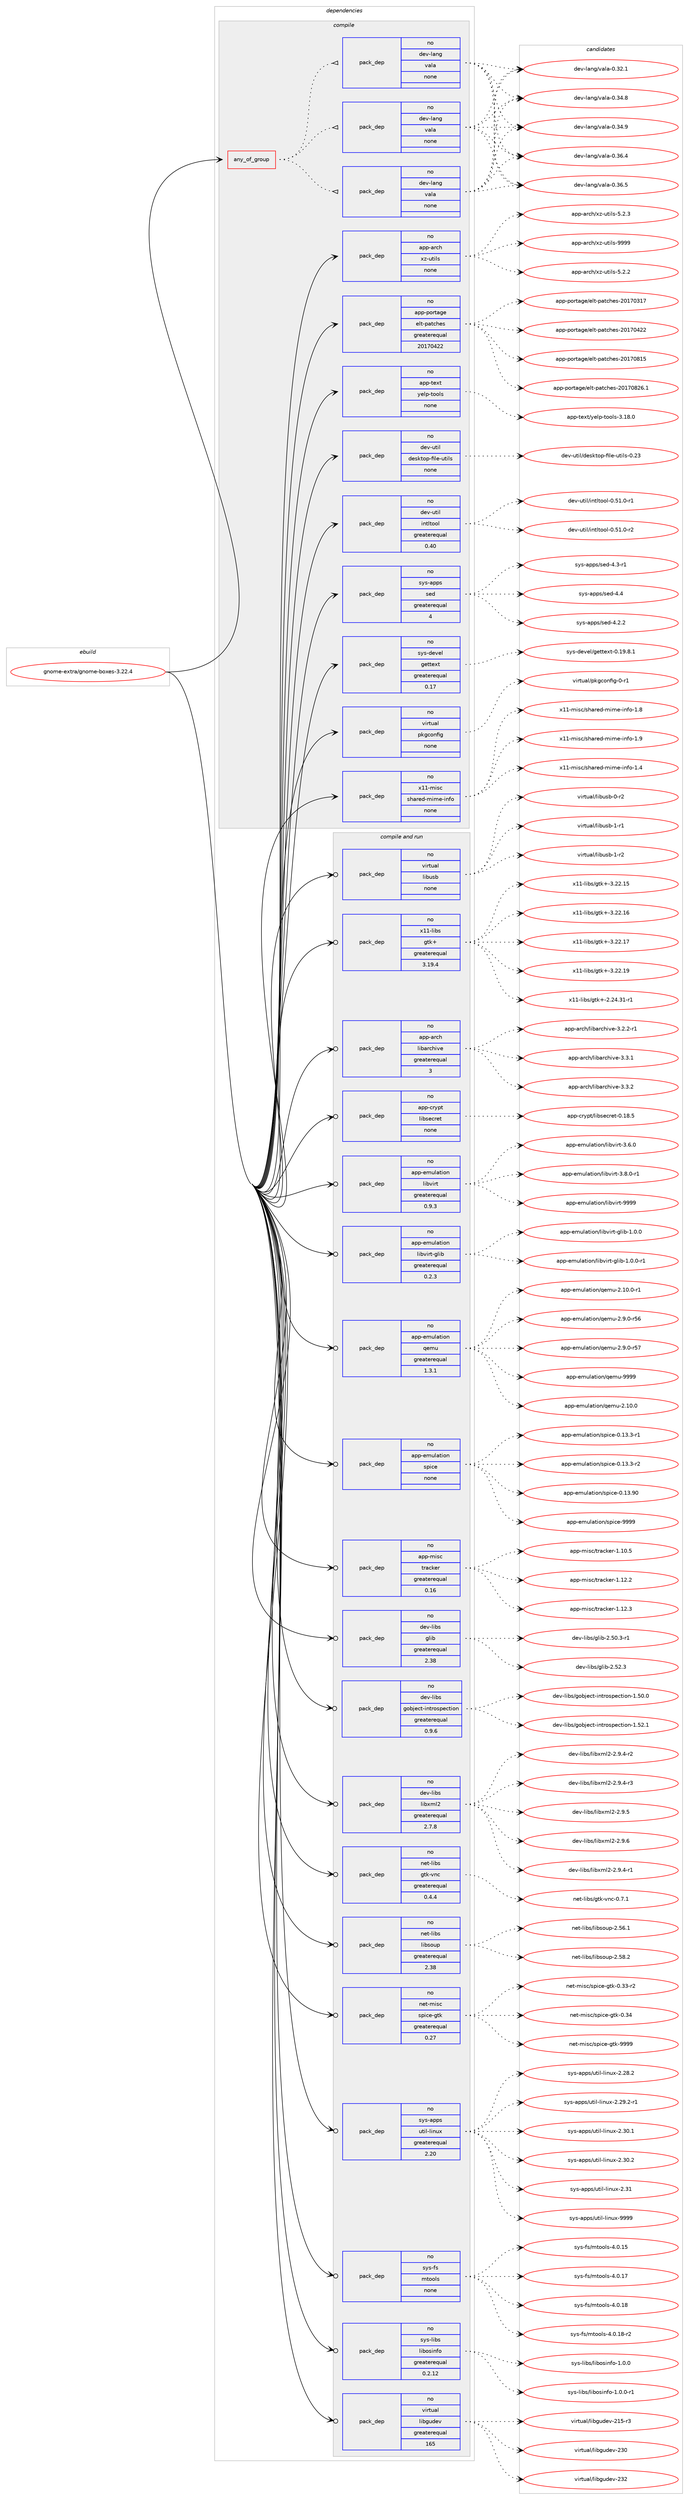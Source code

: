 digraph prolog {

# *************
# Graph options
# *************

newrank=true;
concentrate=true;
compound=true;
graph [rankdir=LR,fontname=Helvetica,fontsize=10,ranksep=1.5];#, ranksep=2.5, nodesep=0.2];
edge  [arrowhead=vee];
node  [fontname=Helvetica,fontsize=10];

# **********
# The ebuild
# **********

subgraph cluster_leftcol {
color=gray;
rank=same;
label=<<i>ebuild</i>>;
id [label="gnome-extra/gnome-boxes-3.22.4", color=red, width=4, href="../gnome-extra/gnome-boxes-3.22.4.svg"];
}

# ****************
# The dependencies
# ****************

subgraph cluster_midcol {
color=gray;
label=<<i>dependencies</i>>;
subgraph cluster_compile {
fillcolor="#eeeeee";
style=filled;
label=<<i>compile</i>>;
subgraph any4831 {
dependency310145 [label=<<TABLE BORDER="0" CELLBORDER="1" CELLSPACING="0" CELLPADDING="4"><TR><TD CELLPADDING="10">any_of_group</TD></TR></TABLE>>, shape=none, color=red];subgraph pack223341 {
dependency310146 [label=<<TABLE BORDER="0" CELLBORDER="1" CELLSPACING="0" CELLPADDING="4" WIDTH="220"><TR><TD ROWSPAN="6" CELLPADDING="30">pack_dep</TD></TR><TR><TD WIDTH="110">no</TD></TR><TR><TD>dev-lang</TD></TR><TR><TD>vala</TD></TR><TR><TD>none</TD></TR><TR><TD></TD></TR></TABLE>>, shape=none, color=blue];
}
dependency310145:e -> dependency310146:w [weight=20,style="dotted",arrowhead="oinv"];
subgraph pack223342 {
dependency310147 [label=<<TABLE BORDER="0" CELLBORDER="1" CELLSPACING="0" CELLPADDING="4" WIDTH="220"><TR><TD ROWSPAN="6" CELLPADDING="30">pack_dep</TD></TR><TR><TD WIDTH="110">no</TD></TR><TR><TD>dev-lang</TD></TR><TR><TD>vala</TD></TR><TR><TD>none</TD></TR><TR><TD></TD></TR></TABLE>>, shape=none, color=blue];
}
dependency310145:e -> dependency310147:w [weight=20,style="dotted",arrowhead="oinv"];
subgraph pack223343 {
dependency310148 [label=<<TABLE BORDER="0" CELLBORDER="1" CELLSPACING="0" CELLPADDING="4" WIDTH="220"><TR><TD ROWSPAN="6" CELLPADDING="30">pack_dep</TD></TR><TR><TD WIDTH="110">no</TD></TR><TR><TD>dev-lang</TD></TR><TR><TD>vala</TD></TR><TR><TD>none</TD></TR><TR><TD></TD></TR></TABLE>>, shape=none, color=blue];
}
dependency310145:e -> dependency310148:w [weight=20,style="dotted",arrowhead="oinv"];
}
id:e -> dependency310145:w [weight=20,style="solid",arrowhead="vee"];
subgraph pack223344 {
dependency310149 [label=<<TABLE BORDER="0" CELLBORDER="1" CELLSPACING="0" CELLPADDING="4" WIDTH="220"><TR><TD ROWSPAN="6" CELLPADDING="30">pack_dep</TD></TR><TR><TD WIDTH="110">no</TD></TR><TR><TD>app-arch</TD></TR><TR><TD>xz-utils</TD></TR><TR><TD>none</TD></TR><TR><TD></TD></TR></TABLE>>, shape=none, color=blue];
}
id:e -> dependency310149:w [weight=20,style="solid",arrowhead="vee"];
subgraph pack223345 {
dependency310150 [label=<<TABLE BORDER="0" CELLBORDER="1" CELLSPACING="0" CELLPADDING="4" WIDTH="220"><TR><TD ROWSPAN="6" CELLPADDING="30">pack_dep</TD></TR><TR><TD WIDTH="110">no</TD></TR><TR><TD>app-portage</TD></TR><TR><TD>elt-patches</TD></TR><TR><TD>greaterequal</TD></TR><TR><TD>20170422</TD></TR></TABLE>>, shape=none, color=blue];
}
id:e -> dependency310150:w [weight=20,style="solid",arrowhead="vee"];
subgraph pack223346 {
dependency310151 [label=<<TABLE BORDER="0" CELLBORDER="1" CELLSPACING="0" CELLPADDING="4" WIDTH="220"><TR><TD ROWSPAN="6" CELLPADDING="30">pack_dep</TD></TR><TR><TD WIDTH="110">no</TD></TR><TR><TD>app-text</TD></TR><TR><TD>yelp-tools</TD></TR><TR><TD>none</TD></TR><TR><TD></TD></TR></TABLE>>, shape=none, color=blue];
}
id:e -> dependency310151:w [weight=20,style="solid",arrowhead="vee"];
subgraph pack223347 {
dependency310152 [label=<<TABLE BORDER="0" CELLBORDER="1" CELLSPACING="0" CELLPADDING="4" WIDTH="220"><TR><TD ROWSPAN="6" CELLPADDING="30">pack_dep</TD></TR><TR><TD WIDTH="110">no</TD></TR><TR><TD>dev-util</TD></TR><TR><TD>desktop-file-utils</TD></TR><TR><TD>none</TD></TR><TR><TD></TD></TR></TABLE>>, shape=none, color=blue];
}
id:e -> dependency310152:w [weight=20,style="solid",arrowhead="vee"];
subgraph pack223348 {
dependency310153 [label=<<TABLE BORDER="0" CELLBORDER="1" CELLSPACING="0" CELLPADDING="4" WIDTH="220"><TR><TD ROWSPAN="6" CELLPADDING="30">pack_dep</TD></TR><TR><TD WIDTH="110">no</TD></TR><TR><TD>dev-util</TD></TR><TR><TD>intltool</TD></TR><TR><TD>greaterequal</TD></TR><TR><TD>0.40</TD></TR></TABLE>>, shape=none, color=blue];
}
id:e -> dependency310153:w [weight=20,style="solid",arrowhead="vee"];
subgraph pack223349 {
dependency310154 [label=<<TABLE BORDER="0" CELLBORDER="1" CELLSPACING="0" CELLPADDING="4" WIDTH="220"><TR><TD ROWSPAN="6" CELLPADDING="30">pack_dep</TD></TR><TR><TD WIDTH="110">no</TD></TR><TR><TD>sys-apps</TD></TR><TR><TD>sed</TD></TR><TR><TD>greaterequal</TD></TR><TR><TD>4</TD></TR></TABLE>>, shape=none, color=blue];
}
id:e -> dependency310154:w [weight=20,style="solid",arrowhead="vee"];
subgraph pack223350 {
dependency310155 [label=<<TABLE BORDER="0" CELLBORDER="1" CELLSPACING="0" CELLPADDING="4" WIDTH="220"><TR><TD ROWSPAN="6" CELLPADDING="30">pack_dep</TD></TR><TR><TD WIDTH="110">no</TD></TR><TR><TD>sys-devel</TD></TR><TR><TD>gettext</TD></TR><TR><TD>greaterequal</TD></TR><TR><TD>0.17</TD></TR></TABLE>>, shape=none, color=blue];
}
id:e -> dependency310155:w [weight=20,style="solid",arrowhead="vee"];
subgraph pack223351 {
dependency310156 [label=<<TABLE BORDER="0" CELLBORDER="1" CELLSPACING="0" CELLPADDING="4" WIDTH="220"><TR><TD ROWSPAN="6" CELLPADDING="30">pack_dep</TD></TR><TR><TD WIDTH="110">no</TD></TR><TR><TD>virtual</TD></TR><TR><TD>pkgconfig</TD></TR><TR><TD>none</TD></TR><TR><TD></TD></TR></TABLE>>, shape=none, color=blue];
}
id:e -> dependency310156:w [weight=20,style="solid",arrowhead="vee"];
subgraph pack223352 {
dependency310157 [label=<<TABLE BORDER="0" CELLBORDER="1" CELLSPACING="0" CELLPADDING="4" WIDTH="220"><TR><TD ROWSPAN="6" CELLPADDING="30">pack_dep</TD></TR><TR><TD WIDTH="110">no</TD></TR><TR><TD>x11-misc</TD></TR><TR><TD>shared-mime-info</TD></TR><TR><TD>none</TD></TR><TR><TD></TD></TR></TABLE>>, shape=none, color=blue];
}
id:e -> dependency310157:w [weight=20,style="solid",arrowhead="vee"];
}
subgraph cluster_compileandrun {
fillcolor="#eeeeee";
style=filled;
label=<<i>compile and run</i>>;
subgraph pack223353 {
dependency310158 [label=<<TABLE BORDER="0" CELLBORDER="1" CELLSPACING="0" CELLPADDING="4" WIDTH="220"><TR><TD ROWSPAN="6" CELLPADDING="30">pack_dep</TD></TR><TR><TD WIDTH="110">no</TD></TR><TR><TD>app-arch</TD></TR><TR><TD>libarchive</TD></TR><TR><TD>greaterequal</TD></TR><TR><TD>3</TD></TR></TABLE>>, shape=none, color=blue];
}
id:e -> dependency310158:w [weight=20,style="solid",arrowhead="odotvee"];
subgraph pack223354 {
dependency310159 [label=<<TABLE BORDER="0" CELLBORDER="1" CELLSPACING="0" CELLPADDING="4" WIDTH="220"><TR><TD ROWSPAN="6" CELLPADDING="30">pack_dep</TD></TR><TR><TD WIDTH="110">no</TD></TR><TR><TD>app-crypt</TD></TR><TR><TD>libsecret</TD></TR><TR><TD>none</TD></TR><TR><TD></TD></TR></TABLE>>, shape=none, color=blue];
}
id:e -> dependency310159:w [weight=20,style="solid",arrowhead="odotvee"];
subgraph pack223355 {
dependency310160 [label=<<TABLE BORDER="0" CELLBORDER="1" CELLSPACING="0" CELLPADDING="4" WIDTH="220"><TR><TD ROWSPAN="6" CELLPADDING="30">pack_dep</TD></TR><TR><TD WIDTH="110">no</TD></TR><TR><TD>app-emulation</TD></TR><TR><TD>libvirt</TD></TR><TR><TD>greaterequal</TD></TR><TR><TD>0.9.3</TD></TR></TABLE>>, shape=none, color=blue];
}
id:e -> dependency310160:w [weight=20,style="solid",arrowhead="odotvee"];
subgraph pack223356 {
dependency310161 [label=<<TABLE BORDER="0" CELLBORDER="1" CELLSPACING="0" CELLPADDING="4" WIDTH="220"><TR><TD ROWSPAN="6" CELLPADDING="30">pack_dep</TD></TR><TR><TD WIDTH="110">no</TD></TR><TR><TD>app-emulation</TD></TR><TR><TD>libvirt-glib</TD></TR><TR><TD>greaterequal</TD></TR><TR><TD>0.2.3</TD></TR></TABLE>>, shape=none, color=blue];
}
id:e -> dependency310161:w [weight=20,style="solid",arrowhead="odotvee"];
subgraph pack223357 {
dependency310162 [label=<<TABLE BORDER="0" CELLBORDER="1" CELLSPACING="0" CELLPADDING="4" WIDTH="220"><TR><TD ROWSPAN="6" CELLPADDING="30">pack_dep</TD></TR><TR><TD WIDTH="110">no</TD></TR><TR><TD>app-emulation</TD></TR><TR><TD>qemu</TD></TR><TR><TD>greaterequal</TD></TR><TR><TD>1.3.1</TD></TR></TABLE>>, shape=none, color=blue];
}
id:e -> dependency310162:w [weight=20,style="solid",arrowhead="odotvee"];
subgraph pack223358 {
dependency310163 [label=<<TABLE BORDER="0" CELLBORDER="1" CELLSPACING="0" CELLPADDING="4" WIDTH="220"><TR><TD ROWSPAN="6" CELLPADDING="30">pack_dep</TD></TR><TR><TD WIDTH="110">no</TD></TR><TR><TD>app-emulation</TD></TR><TR><TD>spice</TD></TR><TR><TD>none</TD></TR><TR><TD></TD></TR></TABLE>>, shape=none, color=blue];
}
id:e -> dependency310163:w [weight=20,style="solid",arrowhead="odotvee"];
subgraph pack223359 {
dependency310164 [label=<<TABLE BORDER="0" CELLBORDER="1" CELLSPACING="0" CELLPADDING="4" WIDTH="220"><TR><TD ROWSPAN="6" CELLPADDING="30">pack_dep</TD></TR><TR><TD WIDTH="110">no</TD></TR><TR><TD>app-misc</TD></TR><TR><TD>tracker</TD></TR><TR><TD>greaterequal</TD></TR><TR><TD>0.16</TD></TR></TABLE>>, shape=none, color=blue];
}
id:e -> dependency310164:w [weight=20,style="solid",arrowhead="odotvee"];
subgraph pack223360 {
dependency310165 [label=<<TABLE BORDER="0" CELLBORDER="1" CELLSPACING="0" CELLPADDING="4" WIDTH="220"><TR><TD ROWSPAN="6" CELLPADDING="30">pack_dep</TD></TR><TR><TD WIDTH="110">no</TD></TR><TR><TD>dev-libs</TD></TR><TR><TD>glib</TD></TR><TR><TD>greaterequal</TD></TR><TR><TD>2.38</TD></TR></TABLE>>, shape=none, color=blue];
}
id:e -> dependency310165:w [weight=20,style="solid",arrowhead="odotvee"];
subgraph pack223361 {
dependency310166 [label=<<TABLE BORDER="0" CELLBORDER="1" CELLSPACING="0" CELLPADDING="4" WIDTH="220"><TR><TD ROWSPAN="6" CELLPADDING="30">pack_dep</TD></TR><TR><TD WIDTH="110">no</TD></TR><TR><TD>dev-libs</TD></TR><TR><TD>gobject-introspection</TD></TR><TR><TD>greaterequal</TD></TR><TR><TD>0.9.6</TD></TR></TABLE>>, shape=none, color=blue];
}
id:e -> dependency310166:w [weight=20,style="solid",arrowhead="odotvee"];
subgraph pack223362 {
dependency310167 [label=<<TABLE BORDER="0" CELLBORDER="1" CELLSPACING="0" CELLPADDING="4" WIDTH="220"><TR><TD ROWSPAN="6" CELLPADDING="30">pack_dep</TD></TR><TR><TD WIDTH="110">no</TD></TR><TR><TD>dev-libs</TD></TR><TR><TD>libxml2</TD></TR><TR><TD>greaterequal</TD></TR><TR><TD>2.7.8</TD></TR></TABLE>>, shape=none, color=blue];
}
id:e -> dependency310167:w [weight=20,style="solid",arrowhead="odotvee"];
subgraph pack223363 {
dependency310168 [label=<<TABLE BORDER="0" CELLBORDER="1" CELLSPACING="0" CELLPADDING="4" WIDTH="220"><TR><TD ROWSPAN="6" CELLPADDING="30">pack_dep</TD></TR><TR><TD WIDTH="110">no</TD></TR><TR><TD>net-libs</TD></TR><TR><TD>gtk-vnc</TD></TR><TR><TD>greaterequal</TD></TR><TR><TD>0.4.4</TD></TR></TABLE>>, shape=none, color=blue];
}
id:e -> dependency310168:w [weight=20,style="solid",arrowhead="odotvee"];
subgraph pack223364 {
dependency310169 [label=<<TABLE BORDER="0" CELLBORDER="1" CELLSPACING="0" CELLPADDING="4" WIDTH="220"><TR><TD ROWSPAN="6" CELLPADDING="30">pack_dep</TD></TR><TR><TD WIDTH="110">no</TD></TR><TR><TD>net-libs</TD></TR><TR><TD>libsoup</TD></TR><TR><TD>greaterequal</TD></TR><TR><TD>2.38</TD></TR></TABLE>>, shape=none, color=blue];
}
id:e -> dependency310169:w [weight=20,style="solid",arrowhead="odotvee"];
subgraph pack223365 {
dependency310170 [label=<<TABLE BORDER="0" CELLBORDER="1" CELLSPACING="0" CELLPADDING="4" WIDTH="220"><TR><TD ROWSPAN="6" CELLPADDING="30">pack_dep</TD></TR><TR><TD WIDTH="110">no</TD></TR><TR><TD>net-misc</TD></TR><TR><TD>spice-gtk</TD></TR><TR><TD>greaterequal</TD></TR><TR><TD>0.27</TD></TR></TABLE>>, shape=none, color=blue];
}
id:e -> dependency310170:w [weight=20,style="solid",arrowhead="odotvee"];
subgraph pack223366 {
dependency310171 [label=<<TABLE BORDER="0" CELLBORDER="1" CELLSPACING="0" CELLPADDING="4" WIDTH="220"><TR><TD ROWSPAN="6" CELLPADDING="30">pack_dep</TD></TR><TR><TD WIDTH="110">no</TD></TR><TR><TD>sys-apps</TD></TR><TR><TD>util-linux</TD></TR><TR><TD>greaterequal</TD></TR><TR><TD>2.20</TD></TR></TABLE>>, shape=none, color=blue];
}
id:e -> dependency310171:w [weight=20,style="solid",arrowhead="odotvee"];
subgraph pack223367 {
dependency310172 [label=<<TABLE BORDER="0" CELLBORDER="1" CELLSPACING="0" CELLPADDING="4" WIDTH="220"><TR><TD ROWSPAN="6" CELLPADDING="30">pack_dep</TD></TR><TR><TD WIDTH="110">no</TD></TR><TR><TD>sys-fs</TD></TR><TR><TD>mtools</TD></TR><TR><TD>none</TD></TR><TR><TD></TD></TR></TABLE>>, shape=none, color=blue];
}
id:e -> dependency310172:w [weight=20,style="solid",arrowhead="odotvee"];
subgraph pack223368 {
dependency310173 [label=<<TABLE BORDER="0" CELLBORDER="1" CELLSPACING="0" CELLPADDING="4" WIDTH="220"><TR><TD ROWSPAN="6" CELLPADDING="30">pack_dep</TD></TR><TR><TD WIDTH="110">no</TD></TR><TR><TD>sys-libs</TD></TR><TR><TD>libosinfo</TD></TR><TR><TD>greaterequal</TD></TR><TR><TD>0.2.12</TD></TR></TABLE>>, shape=none, color=blue];
}
id:e -> dependency310173:w [weight=20,style="solid",arrowhead="odotvee"];
subgraph pack223369 {
dependency310174 [label=<<TABLE BORDER="0" CELLBORDER="1" CELLSPACING="0" CELLPADDING="4" WIDTH="220"><TR><TD ROWSPAN="6" CELLPADDING="30">pack_dep</TD></TR><TR><TD WIDTH="110">no</TD></TR><TR><TD>virtual</TD></TR><TR><TD>libgudev</TD></TR><TR><TD>greaterequal</TD></TR><TR><TD>165</TD></TR></TABLE>>, shape=none, color=blue];
}
id:e -> dependency310174:w [weight=20,style="solid",arrowhead="odotvee"];
subgraph pack223370 {
dependency310175 [label=<<TABLE BORDER="0" CELLBORDER="1" CELLSPACING="0" CELLPADDING="4" WIDTH="220"><TR><TD ROWSPAN="6" CELLPADDING="30">pack_dep</TD></TR><TR><TD WIDTH="110">no</TD></TR><TR><TD>virtual</TD></TR><TR><TD>libusb</TD></TR><TR><TD>none</TD></TR><TR><TD></TD></TR></TABLE>>, shape=none, color=blue];
}
id:e -> dependency310175:w [weight=20,style="solid",arrowhead="odotvee"];
subgraph pack223371 {
dependency310176 [label=<<TABLE BORDER="0" CELLBORDER="1" CELLSPACING="0" CELLPADDING="4" WIDTH="220"><TR><TD ROWSPAN="6" CELLPADDING="30">pack_dep</TD></TR><TR><TD WIDTH="110">no</TD></TR><TR><TD>x11-libs</TD></TR><TR><TD>gtk+</TD></TR><TR><TD>greaterequal</TD></TR><TR><TD>3.19.4</TD></TR></TABLE>>, shape=none, color=blue];
}
id:e -> dependency310176:w [weight=20,style="solid",arrowhead="odotvee"];
}
subgraph cluster_run {
fillcolor="#eeeeee";
style=filled;
label=<<i>run</i>>;
}
}

# **************
# The candidates
# **************

subgraph cluster_choices {
rank=same;
color=gray;
label=<<i>candidates</i>>;

subgraph choice223341 {
color=black;
nodesep=1;
choice100101118451089711010347118971089745484651504649 [label="dev-lang/vala-0.32.1", color=red, width=4,href="../dev-lang/vala-0.32.1.svg"];
choice100101118451089711010347118971089745484651524656 [label="dev-lang/vala-0.34.8", color=red, width=4,href="../dev-lang/vala-0.34.8.svg"];
choice100101118451089711010347118971089745484651524657 [label="dev-lang/vala-0.34.9", color=red, width=4,href="../dev-lang/vala-0.34.9.svg"];
choice100101118451089711010347118971089745484651544652 [label="dev-lang/vala-0.36.4", color=red, width=4,href="../dev-lang/vala-0.36.4.svg"];
choice100101118451089711010347118971089745484651544653 [label="dev-lang/vala-0.36.5", color=red, width=4,href="../dev-lang/vala-0.36.5.svg"];
dependency310146:e -> choice100101118451089711010347118971089745484651504649:w [style=dotted,weight="100"];
dependency310146:e -> choice100101118451089711010347118971089745484651524656:w [style=dotted,weight="100"];
dependency310146:e -> choice100101118451089711010347118971089745484651524657:w [style=dotted,weight="100"];
dependency310146:e -> choice100101118451089711010347118971089745484651544652:w [style=dotted,weight="100"];
dependency310146:e -> choice100101118451089711010347118971089745484651544653:w [style=dotted,weight="100"];
}
subgraph choice223342 {
color=black;
nodesep=1;
choice100101118451089711010347118971089745484651504649 [label="dev-lang/vala-0.32.1", color=red, width=4,href="../dev-lang/vala-0.32.1.svg"];
choice100101118451089711010347118971089745484651524656 [label="dev-lang/vala-0.34.8", color=red, width=4,href="../dev-lang/vala-0.34.8.svg"];
choice100101118451089711010347118971089745484651524657 [label="dev-lang/vala-0.34.9", color=red, width=4,href="../dev-lang/vala-0.34.9.svg"];
choice100101118451089711010347118971089745484651544652 [label="dev-lang/vala-0.36.4", color=red, width=4,href="../dev-lang/vala-0.36.4.svg"];
choice100101118451089711010347118971089745484651544653 [label="dev-lang/vala-0.36.5", color=red, width=4,href="../dev-lang/vala-0.36.5.svg"];
dependency310147:e -> choice100101118451089711010347118971089745484651504649:w [style=dotted,weight="100"];
dependency310147:e -> choice100101118451089711010347118971089745484651524656:w [style=dotted,weight="100"];
dependency310147:e -> choice100101118451089711010347118971089745484651524657:w [style=dotted,weight="100"];
dependency310147:e -> choice100101118451089711010347118971089745484651544652:w [style=dotted,weight="100"];
dependency310147:e -> choice100101118451089711010347118971089745484651544653:w [style=dotted,weight="100"];
}
subgraph choice223343 {
color=black;
nodesep=1;
choice100101118451089711010347118971089745484651504649 [label="dev-lang/vala-0.32.1", color=red, width=4,href="../dev-lang/vala-0.32.1.svg"];
choice100101118451089711010347118971089745484651524656 [label="dev-lang/vala-0.34.8", color=red, width=4,href="../dev-lang/vala-0.34.8.svg"];
choice100101118451089711010347118971089745484651524657 [label="dev-lang/vala-0.34.9", color=red, width=4,href="../dev-lang/vala-0.34.9.svg"];
choice100101118451089711010347118971089745484651544652 [label="dev-lang/vala-0.36.4", color=red, width=4,href="../dev-lang/vala-0.36.4.svg"];
choice100101118451089711010347118971089745484651544653 [label="dev-lang/vala-0.36.5", color=red, width=4,href="../dev-lang/vala-0.36.5.svg"];
dependency310148:e -> choice100101118451089711010347118971089745484651504649:w [style=dotted,weight="100"];
dependency310148:e -> choice100101118451089711010347118971089745484651524656:w [style=dotted,weight="100"];
dependency310148:e -> choice100101118451089711010347118971089745484651524657:w [style=dotted,weight="100"];
dependency310148:e -> choice100101118451089711010347118971089745484651544652:w [style=dotted,weight="100"];
dependency310148:e -> choice100101118451089711010347118971089745484651544653:w [style=dotted,weight="100"];
}
subgraph choice223344 {
color=black;
nodesep=1;
choice971121124597114991044712012245117116105108115455346504650 [label="app-arch/xz-utils-5.2.2", color=red, width=4,href="../app-arch/xz-utils-5.2.2.svg"];
choice971121124597114991044712012245117116105108115455346504651 [label="app-arch/xz-utils-5.2.3", color=red, width=4,href="../app-arch/xz-utils-5.2.3.svg"];
choice9711211245971149910447120122451171161051081154557575757 [label="app-arch/xz-utils-9999", color=red, width=4,href="../app-arch/xz-utils-9999.svg"];
dependency310149:e -> choice971121124597114991044712012245117116105108115455346504650:w [style=dotted,weight="100"];
dependency310149:e -> choice971121124597114991044712012245117116105108115455346504651:w [style=dotted,weight="100"];
dependency310149:e -> choice9711211245971149910447120122451171161051081154557575757:w [style=dotted,weight="100"];
}
subgraph choice223345 {
color=black;
nodesep=1;
choice97112112451121111141169710310147101108116451129711699104101115455048495548514955 [label="app-portage/elt-patches-20170317", color=red, width=4,href="../app-portage/elt-patches-20170317.svg"];
choice97112112451121111141169710310147101108116451129711699104101115455048495548525050 [label="app-portage/elt-patches-20170422", color=red, width=4,href="../app-portage/elt-patches-20170422.svg"];
choice97112112451121111141169710310147101108116451129711699104101115455048495548564953 [label="app-portage/elt-patches-20170815", color=red, width=4,href="../app-portage/elt-patches-20170815.svg"];
choice971121124511211111411697103101471011081164511297116991041011154550484955485650544649 [label="app-portage/elt-patches-20170826.1", color=red, width=4,href="../app-portage/elt-patches-20170826.1.svg"];
dependency310150:e -> choice97112112451121111141169710310147101108116451129711699104101115455048495548514955:w [style=dotted,weight="100"];
dependency310150:e -> choice97112112451121111141169710310147101108116451129711699104101115455048495548525050:w [style=dotted,weight="100"];
dependency310150:e -> choice97112112451121111141169710310147101108116451129711699104101115455048495548564953:w [style=dotted,weight="100"];
dependency310150:e -> choice971121124511211111411697103101471011081164511297116991041011154550484955485650544649:w [style=dotted,weight="100"];
}
subgraph choice223346 {
color=black;
nodesep=1;
choice9711211245116101120116471211011081124511611111110811545514649564648 [label="app-text/yelp-tools-3.18.0", color=red, width=4,href="../app-text/yelp-tools-3.18.0.svg"];
dependency310151:e -> choice9711211245116101120116471211011081124511611111110811545514649564648:w [style=dotted,weight="100"];
}
subgraph choice223347 {
color=black;
nodesep=1;
choice100101118451171161051084710010111510711611111245102105108101451171161051081154548465051 [label="dev-util/desktop-file-utils-0.23", color=red, width=4,href="../dev-util/desktop-file-utils-0.23.svg"];
dependency310152:e -> choice100101118451171161051084710010111510711611111245102105108101451171161051081154548465051:w [style=dotted,weight="100"];
}
subgraph choice223348 {
color=black;
nodesep=1;
choice1001011184511711610510847105110116108116111111108454846534946484511449 [label="dev-util/intltool-0.51.0-r1", color=red, width=4,href="../dev-util/intltool-0.51.0-r1.svg"];
choice1001011184511711610510847105110116108116111111108454846534946484511450 [label="dev-util/intltool-0.51.0-r2", color=red, width=4,href="../dev-util/intltool-0.51.0-r2.svg"];
dependency310153:e -> choice1001011184511711610510847105110116108116111111108454846534946484511449:w [style=dotted,weight="100"];
dependency310153:e -> choice1001011184511711610510847105110116108116111111108454846534946484511450:w [style=dotted,weight="100"];
}
subgraph choice223349 {
color=black;
nodesep=1;
choice115121115459711211211547115101100455246504650 [label="sys-apps/sed-4.2.2", color=red, width=4,href="../sys-apps/sed-4.2.2.svg"];
choice115121115459711211211547115101100455246514511449 [label="sys-apps/sed-4.3-r1", color=red, width=4,href="../sys-apps/sed-4.3-r1.svg"];
choice11512111545971121121154711510110045524652 [label="sys-apps/sed-4.4", color=red, width=4,href="../sys-apps/sed-4.4.svg"];
dependency310154:e -> choice115121115459711211211547115101100455246504650:w [style=dotted,weight="100"];
dependency310154:e -> choice115121115459711211211547115101100455246514511449:w [style=dotted,weight="100"];
dependency310154:e -> choice11512111545971121121154711510110045524652:w [style=dotted,weight="100"];
}
subgraph choice223350 {
color=black;
nodesep=1;
choice1151211154510010111810110847103101116116101120116454846495746564649 [label="sys-devel/gettext-0.19.8.1", color=red, width=4,href="../sys-devel/gettext-0.19.8.1.svg"];
dependency310155:e -> choice1151211154510010111810110847103101116116101120116454846495746564649:w [style=dotted,weight="100"];
}
subgraph choice223351 {
color=black;
nodesep=1;
choice11810511411611797108471121071039911111010210510345484511449 [label="virtual/pkgconfig-0-r1", color=red, width=4,href="../virtual/pkgconfig-0-r1.svg"];
dependency310156:e -> choice11810511411611797108471121071039911111010210510345484511449:w [style=dotted,weight="100"];
}
subgraph choice223352 {
color=black;
nodesep=1;
choice120494945109105115994711510497114101100451091051091014510511010211145494652 [label="x11-misc/shared-mime-info-1.4", color=red, width=4,href="../x11-misc/shared-mime-info-1.4.svg"];
choice120494945109105115994711510497114101100451091051091014510511010211145494656 [label="x11-misc/shared-mime-info-1.8", color=red, width=4,href="../x11-misc/shared-mime-info-1.8.svg"];
choice120494945109105115994711510497114101100451091051091014510511010211145494657 [label="x11-misc/shared-mime-info-1.9", color=red, width=4,href="../x11-misc/shared-mime-info-1.9.svg"];
dependency310157:e -> choice120494945109105115994711510497114101100451091051091014510511010211145494652:w [style=dotted,weight="100"];
dependency310157:e -> choice120494945109105115994711510497114101100451091051091014510511010211145494656:w [style=dotted,weight="100"];
dependency310157:e -> choice120494945109105115994711510497114101100451091051091014510511010211145494657:w [style=dotted,weight="100"];
}
subgraph choice223353 {
color=black;
nodesep=1;
choice97112112459711499104471081059897114991041051181014551465046504511449 [label="app-arch/libarchive-3.2.2-r1", color=red, width=4,href="../app-arch/libarchive-3.2.2-r1.svg"];
choice9711211245971149910447108105989711499104105118101455146514649 [label="app-arch/libarchive-3.3.1", color=red, width=4,href="../app-arch/libarchive-3.3.1.svg"];
choice9711211245971149910447108105989711499104105118101455146514650 [label="app-arch/libarchive-3.3.2", color=red, width=4,href="../app-arch/libarchive-3.3.2.svg"];
dependency310158:e -> choice97112112459711499104471081059897114991041051181014551465046504511449:w [style=dotted,weight="100"];
dependency310158:e -> choice9711211245971149910447108105989711499104105118101455146514649:w [style=dotted,weight="100"];
dependency310158:e -> choice9711211245971149910447108105989711499104105118101455146514650:w [style=dotted,weight="100"];
}
subgraph choice223354 {
color=black;
nodesep=1;
choice97112112459911412111211647108105981151019911410111645484649564653 [label="app-crypt/libsecret-0.18.5", color=red, width=4,href="../app-crypt/libsecret-0.18.5.svg"];
dependency310159:e -> choice97112112459911412111211647108105981151019911410111645484649564653:w [style=dotted,weight="100"];
}
subgraph choice223355 {
color=black;
nodesep=1;
choice9711211245101109117108971161051111104710810598118105114116455146544648 [label="app-emulation/libvirt-3.6.0", color=red, width=4,href="../app-emulation/libvirt-3.6.0.svg"];
choice97112112451011091171089711610511111047108105981181051141164551465646484511449 [label="app-emulation/libvirt-3.8.0-r1", color=red, width=4,href="../app-emulation/libvirt-3.8.0-r1.svg"];
choice97112112451011091171089711610511111047108105981181051141164557575757 [label="app-emulation/libvirt-9999", color=red, width=4,href="../app-emulation/libvirt-9999.svg"];
dependency310160:e -> choice9711211245101109117108971161051111104710810598118105114116455146544648:w [style=dotted,weight="100"];
dependency310160:e -> choice97112112451011091171089711610511111047108105981181051141164551465646484511449:w [style=dotted,weight="100"];
dependency310160:e -> choice97112112451011091171089711610511111047108105981181051141164557575757:w [style=dotted,weight="100"];
}
subgraph choice223356 {
color=black;
nodesep=1;
choice97112112451011091171089711610511111047108105981181051141164510310810598454946484648 [label="app-emulation/libvirt-glib-1.0.0", color=red, width=4,href="../app-emulation/libvirt-glib-1.0.0.svg"];
choice971121124510110911710897116105111110471081059811810511411645103108105984549464846484511449 [label="app-emulation/libvirt-glib-1.0.0-r1", color=red, width=4,href="../app-emulation/libvirt-glib-1.0.0-r1.svg"];
dependency310161:e -> choice97112112451011091171089711610511111047108105981181051141164510310810598454946484648:w [style=dotted,weight="100"];
dependency310161:e -> choice971121124510110911710897116105111110471081059811810511411645103108105984549464846484511449:w [style=dotted,weight="100"];
}
subgraph choice223357 {
color=black;
nodesep=1;
choice9711211245101109117108971161051111104711310110911745504649484648 [label="app-emulation/qemu-2.10.0", color=red, width=4,href="../app-emulation/qemu-2.10.0.svg"];
choice97112112451011091171089711610511111047113101109117455046494846484511449 [label="app-emulation/qemu-2.10.0-r1", color=red, width=4,href="../app-emulation/qemu-2.10.0-r1.svg"];
choice97112112451011091171089711610511111047113101109117455046574648451145354 [label="app-emulation/qemu-2.9.0-r56", color=red, width=4,href="../app-emulation/qemu-2.9.0-r56.svg"];
choice97112112451011091171089711610511111047113101109117455046574648451145355 [label="app-emulation/qemu-2.9.0-r57", color=red, width=4,href="../app-emulation/qemu-2.9.0-r57.svg"];
choice971121124510110911710897116105111110471131011091174557575757 [label="app-emulation/qemu-9999", color=red, width=4,href="../app-emulation/qemu-9999.svg"];
dependency310162:e -> choice9711211245101109117108971161051111104711310110911745504649484648:w [style=dotted,weight="100"];
dependency310162:e -> choice97112112451011091171089711610511111047113101109117455046494846484511449:w [style=dotted,weight="100"];
dependency310162:e -> choice97112112451011091171089711610511111047113101109117455046574648451145354:w [style=dotted,weight="100"];
dependency310162:e -> choice97112112451011091171089711610511111047113101109117455046574648451145355:w [style=dotted,weight="100"];
dependency310162:e -> choice971121124510110911710897116105111110471131011091174557575757:w [style=dotted,weight="100"];
}
subgraph choice223358 {
color=black;
nodesep=1;
choice9711211245101109117108971161051111104711511210599101454846495146514511449 [label="app-emulation/spice-0.13.3-r1", color=red, width=4,href="../app-emulation/spice-0.13.3-r1.svg"];
choice9711211245101109117108971161051111104711511210599101454846495146514511450 [label="app-emulation/spice-0.13.3-r2", color=red, width=4,href="../app-emulation/spice-0.13.3-r2.svg"];
choice97112112451011091171089711610511111047115112105991014548464951465748 [label="app-emulation/spice-0.13.90", color=red, width=4,href="../app-emulation/spice-0.13.90.svg"];
choice97112112451011091171089711610511111047115112105991014557575757 [label="app-emulation/spice-9999", color=red, width=4,href="../app-emulation/spice-9999.svg"];
dependency310163:e -> choice9711211245101109117108971161051111104711511210599101454846495146514511449:w [style=dotted,weight="100"];
dependency310163:e -> choice9711211245101109117108971161051111104711511210599101454846495146514511450:w [style=dotted,weight="100"];
dependency310163:e -> choice97112112451011091171089711610511111047115112105991014548464951465748:w [style=dotted,weight="100"];
dependency310163:e -> choice97112112451011091171089711610511111047115112105991014557575757:w [style=dotted,weight="100"];
}
subgraph choice223359 {
color=black;
nodesep=1;
choice97112112451091051159947116114979910710111445494649484653 [label="app-misc/tracker-1.10.5", color=red, width=4,href="../app-misc/tracker-1.10.5.svg"];
choice97112112451091051159947116114979910710111445494649504650 [label="app-misc/tracker-1.12.2", color=red, width=4,href="../app-misc/tracker-1.12.2.svg"];
choice97112112451091051159947116114979910710111445494649504651 [label="app-misc/tracker-1.12.3", color=red, width=4,href="../app-misc/tracker-1.12.3.svg"];
dependency310164:e -> choice97112112451091051159947116114979910710111445494649484653:w [style=dotted,weight="100"];
dependency310164:e -> choice97112112451091051159947116114979910710111445494649504650:w [style=dotted,weight="100"];
dependency310164:e -> choice97112112451091051159947116114979910710111445494649504651:w [style=dotted,weight="100"];
}
subgraph choice223360 {
color=black;
nodesep=1;
choice10010111845108105981154710310810598455046534846514511449 [label="dev-libs/glib-2.50.3-r1", color=red, width=4,href="../dev-libs/glib-2.50.3-r1.svg"];
choice1001011184510810598115471031081059845504653504651 [label="dev-libs/glib-2.52.3", color=red, width=4,href="../dev-libs/glib-2.52.3.svg"];
dependency310165:e -> choice10010111845108105981154710310810598455046534846514511449:w [style=dotted,weight="100"];
dependency310165:e -> choice1001011184510810598115471031081059845504653504651:w [style=dotted,weight="100"];
}
subgraph choice223361 {
color=black;
nodesep=1;
choice1001011184510810598115471031119810610199116451051101161141111151121019911610511111045494653484648 [label="dev-libs/gobject-introspection-1.50.0", color=red, width=4,href="../dev-libs/gobject-introspection-1.50.0.svg"];
choice1001011184510810598115471031119810610199116451051101161141111151121019911610511111045494653504649 [label="dev-libs/gobject-introspection-1.52.1", color=red, width=4,href="../dev-libs/gobject-introspection-1.52.1.svg"];
dependency310166:e -> choice1001011184510810598115471031119810610199116451051101161141111151121019911610511111045494653484648:w [style=dotted,weight="100"];
dependency310166:e -> choice1001011184510810598115471031119810610199116451051101161141111151121019911610511111045494653504649:w [style=dotted,weight="100"];
}
subgraph choice223362 {
color=black;
nodesep=1;
choice10010111845108105981154710810598120109108504550465746524511449 [label="dev-libs/libxml2-2.9.4-r1", color=red, width=4,href="../dev-libs/libxml2-2.9.4-r1.svg"];
choice10010111845108105981154710810598120109108504550465746524511450 [label="dev-libs/libxml2-2.9.4-r2", color=red, width=4,href="../dev-libs/libxml2-2.9.4-r2.svg"];
choice10010111845108105981154710810598120109108504550465746524511451 [label="dev-libs/libxml2-2.9.4-r3", color=red, width=4,href="../dev-libs/libxml2-2.9.4-r3.svg"];
choice1001011184510810598115471081059812010910850455046574653 [label="dev-libs/libxml2-2.9.5", color=red, width=4,href="../dev-libs/libxml2-2.9.5.svg"];
choice1001011184510810598115471081059812010910850455046574654 [label="dev-libs/libxml2-2.9.6", color=red, width=4,href="../dev-libs/libxml2-2.9.6.svg"];
dependency310167:e -> choice10010111845108105981154710810598120109108504550465746524511449:w [style=dotted,weight="100"];
dependency310167:e -> choice10010111845108105981154710810598120109108504550465746524511450:w [style=dotted,weight="100"];
dependency310167:e -> choice10010111845108105981154710810598120109108504550465746524511451:w [style=dotted,weight="100"];
dependency310167:e -> choice1001011184510810598115471081059812010910850455046574653:w [style=dotted,weight="100"];
dependency310167:e -> choice1001011184510810598115471081059812010910850455046574654:w [style=dotted,weight="100"];
}
subgraph choice223363 {
color=black;
nodesep=1;
choice1101011164510810598115471031161074511811099454846554649 [label="net-libs/gtk-vnc-0.7.1", color=red, width=4,href="../net-libs/gtk-vnc-0.7.1.svg"];
dependency310168:e -> choice1101011164510810598115471031161074511811099454846554649:w [style=dotted,weight="100"];
}
subgraph choice223364 {
color=black;
nodesep=1;
choice1101011164510810598115471081059811511111711245504653544649 [label="net-libs/libsoup-2.56.1", color=red, width=4,href="../net-libs/libsoup-2.56.1.svg"];
choice1101011164510810598115471081059811511111711245504653564650 [label="net-libs/libsoup-2.58.2", color=red, width=4,href="../net-libs/libsoup-2.58.2.svg"];
dependency310169:e -> choice1101011164510810598115471081059811511111711245504653544649:w [style=dotted,weight="100"];
dependency310169:e -> choice1101011164510810598115471081059811511111711245504653564650:w [style=dotted,weight="100"];
}
subgraph choice223365 {
color=black;
nodesep=1;
choice110101116451091051159947115112105991014510311610745484651514511450 [label="net-misc/spice-gtk-0.33-r2", color=red, width=4,href="../net-misc/spice-gtk-0.33-r2.svg"];
choice11010111645109105115994711511210599101451031161074548465152 [label="net-misc/spice-gtk-0.34", color=red, width=4,href="../net-misc/spice-gtk-0.34.svg"];
choice11010111645109105115994711511210599101451031161074557575757 [label="net-misc/spice-gtk-9999", color=red, width=4,href="../net-misc/spice-gtk-9999.svg"];
dependency310170:e -> choice110101116451091051159947115112105991014510311610745484651514511450:w [style=dotted,weight="100"];
dependency310170:e -> choice11010111645109105115994711511210599101451031161074548465152:w [style=dotted,weight="100"];
dependency310170:e -> choice11010111645109105115994711511210599101451031161074557575757:w [style=dotted,weight="100"];
}
subgraph choice223366 {
color=black;
nodesep=1;
choice1151211154597112112115471171161051084510810511011712045504650564650 [label="sys-apps/util-linux-2.28.2", color=red, width=4,href="../sys-apps/util-linux-2.28.2.svg"];
choice11512111545971121121154711711610510845108105110117120455046505746504511449 [label="sys-apps/util-linux-2.29.2-r1", color=red, width=4,href="../sys-apps/util-linux-2.29.2-r1.svg"];
choice1151211154597112112115471171161051084510810511011712045504651484649 [label="sys-apps/util-linux-2.30.1", color=red, width=4,href="../sys-apps/util-linux-2.30.1.svg"];
choice1151211154597112112115471171161051084510810511011712045504651484650 [label="sys-apps/util-linux-2.30.2", color=red, width=4,href="../sys-apps/util-linux-2.30.2.svg"];
choice115121115459711211211547117116105108451081051101171204550465149 [label="sys-apps/util-linux-2.31", color=red, width=4,href="../sys-apps/util-linux-2.31.svg"];
choice115121115459711211211547117116105108451081051101171204557575757 [label="sys-apps/util-linux-9999", color=red, width=4,href="../sys-apps/util-linux-9999.svg"];
dependency310171:e -> choice1151211154597112112115471171161051084510810511011712045504650564650:w [style=dotted,weight="100"];
dependency310171:e -> choice11512111545971121121154711711610510845108105110117120455046505746504511449:w [style=dotted,weight="100"];
dependency310171:e -> choice1151211154597112112115471171161051084510810511011712045504651484649:w [style=dotted,weight="100"];
dependency310171:e -> choice1151211154597112112115471171161051084510810511011712045504651484650:w [style=dotted,weight="100"];
dependency310171:e -> choice115121115459711211211547117116105108451081051101171204550465149:w [style=dotted,weight="100"];
dependency310171:e -> choice115121115459711211211547117116105108451081051101171204557575757:w [style=dotted,weight="100"];
}
subgraph choice223367 {
color=black;
nodesep=1;
choice115121115451021154710911611111110811545524648464953 [label="sys-fs/mtools-4.0.15", color=red, width=4,href="../sys-fs/mtools-4.0.15.svg"];
choice115121115451021154710911611111110811545524648464955 [label="sys-fs/mtools-4.0.17", color=red, width=4,href="../sys-fs/mtools-4.0.17.svg"];
choice115121115451021154710911611111110811545524648464956 [label="sys-fs/mtools-4.0.18", color=red, width=4,href="../sys-fs/mtools-4.0.18.svg"];
choice1151211154510211547109116111111108115455246484649564511450 [label="sys-fs/mtools-4.0.18-r2", color=red, width=4,href="../sys-fs/mtools-4.0.18-r2.svg"];
dependency310172:e -> choice115121115451021154710911611111110811545524648464953:w [style=dotted,weight="100"];
dependency310172:e -> choice115121115451021154710911611111110811545524648464955:w [style=dotted,weight="100"];
dependency310172:e -> choice115121115451021154710911611111110811545524648464956:w [style=dotted,weight="100"];
dependency310172:e -> choice1151211154510211547109116111111108115455246484649564511450:w [style=dotted,weight="100"];
}
subgraph choice223368 {
color=black;
nodesep=1;
choice11512111545108105981154710810598111115105110102111454946484648 [label="sys-libs/libosinfo-1.0.0", color=red, width=4,href="../sys-libs/libosinfo-1.0.0.svg"];
choice115121115451081059811547108105981111151051101021114549464846484511449 [label="sys-libs/libosinfo-1.0.0-r1", color=red, width=4,href="../sys-libs/libosinfo-1.0.0-r1.svg"];
dependency310173:e -> choice11512111545108105981154710810598111115105110102111454946484648:w [style=dotted,weight="100"];
dependency310173:e -> choice115121115451081059811547108105981111151051101021114549464846484511449:w [style=dotted,weight="100"];
}
subgraph choice223369 {
color=black;
nodesep=1;
choice118105114116117971084710810598103117100101118455049534511451 [label="virtual/libgudev-215-r3", color=red, width=4,href="../virtual/libgudev-215-r3.svg"];
choice11810511411611797108471081059810311710010111845505148 [label="virtual/libgudev-230", color=red, width=4,href="../virtual/libgudev-230.svg"];
choice11810511411611797108471081059810311710010111845505150 [label="virtual/libgudev-232", color=red, width=4,href="../virtual/libgudev-232.svg"];
dependency310174:e -> choice118105114116117971084710810598103117100101118455049534511451:w [style=dotted,weight="100"];
dependency310174:e -> choice11810511411611797108471081059810311710010111845505148:w [style=dotted,weight="100"];
dependency310174:e -> choice11810511411611797108471081059810311710010111845505150:w [style=dotted,weight="100"];
}
subgraph choice223370 {
color=black;
nodesep=1;
choice1181051141161179710847108105981171159845484511450 [label="virtual/libusb-0-r2", color=red, width=4,href="../virtual/libusb-0-r2.svg"];
choice1181051141161179710847108105981171159845494511449 [label="virtual/libusb-1-r1", color=red, width=4,href="../virtual/libusb-1-r1.svg"];
choice1181051141161179710847108105981171159845494511450 [label="virtual/libusb-1-r2", color=red, width=4,href="../virtual/libusb-1-r2.svg"];
dependency310175:e -> choice1181051141161179710847108105981171159845484511450:w [style=dotted,weight="100"];
dependency310175:e -> choice1181051141161179710847108105981171159845494511449:w [style=dotted,weight="100"];
dependency310175:e -> choice1181051141161179710847108105981171159845494511450:w [style=dotted,weight="100"];
}
subgraph choice223371 {
color=black;
nodesep=1;
choice12049494510810598115471031161074345504650524651494511449 [label="x11-libs/gtk+-2.24.31-r1", color=red, width=4,href="../x11-libs/gtk+-2.24.31-r1.svg"];
choice1204949451081059811547103116107434551465050464953 [label="x11-libs/gtk+-3.22.15", color=red, width=4,href="../x11-libs/gtk+-3.22.15.svg"];
choice1204949451081059811547103116107434551465050464954 [label="x11-libs/gtk+-3.22.16", color=red, width=4,href="../x11-libs/gtk+-3.22.16.svg"];
choice1204949451081059811547103116107434551465050464955 [label="x11-libs/gtk+-3.22.17", color=red, width=4,href="../x11-libs/gtk+-3.22.17.svg"];
choice1204949451081059811547103116107434551465050464957 [label="x11-libs/gtk+-3.22.19", color=red, width=4,href="../x11-libs/gtk+-3.22.19.svg"];
dependency310176:e -> choice12049494510810598115471031161074345504650524651494511449:w [style=dotted,weight="100"];
dependency310176:e -> choice1204949451081059811547103116107434551465050464953:w [style=dotted,weight="100"];
dependency310176:e -> choice1204949451081059811547103116107434551465050464954:w [style=dotted,weight="100"];
dependency310176:e -> choice1204949451081059811547103116107434551465050464955:w [style=dotted,weight="100"];
dependency310176:e -> choice1204949451081059811547103116107434551465050464957:w [style=dotted,weight="100"];
}
}

}
